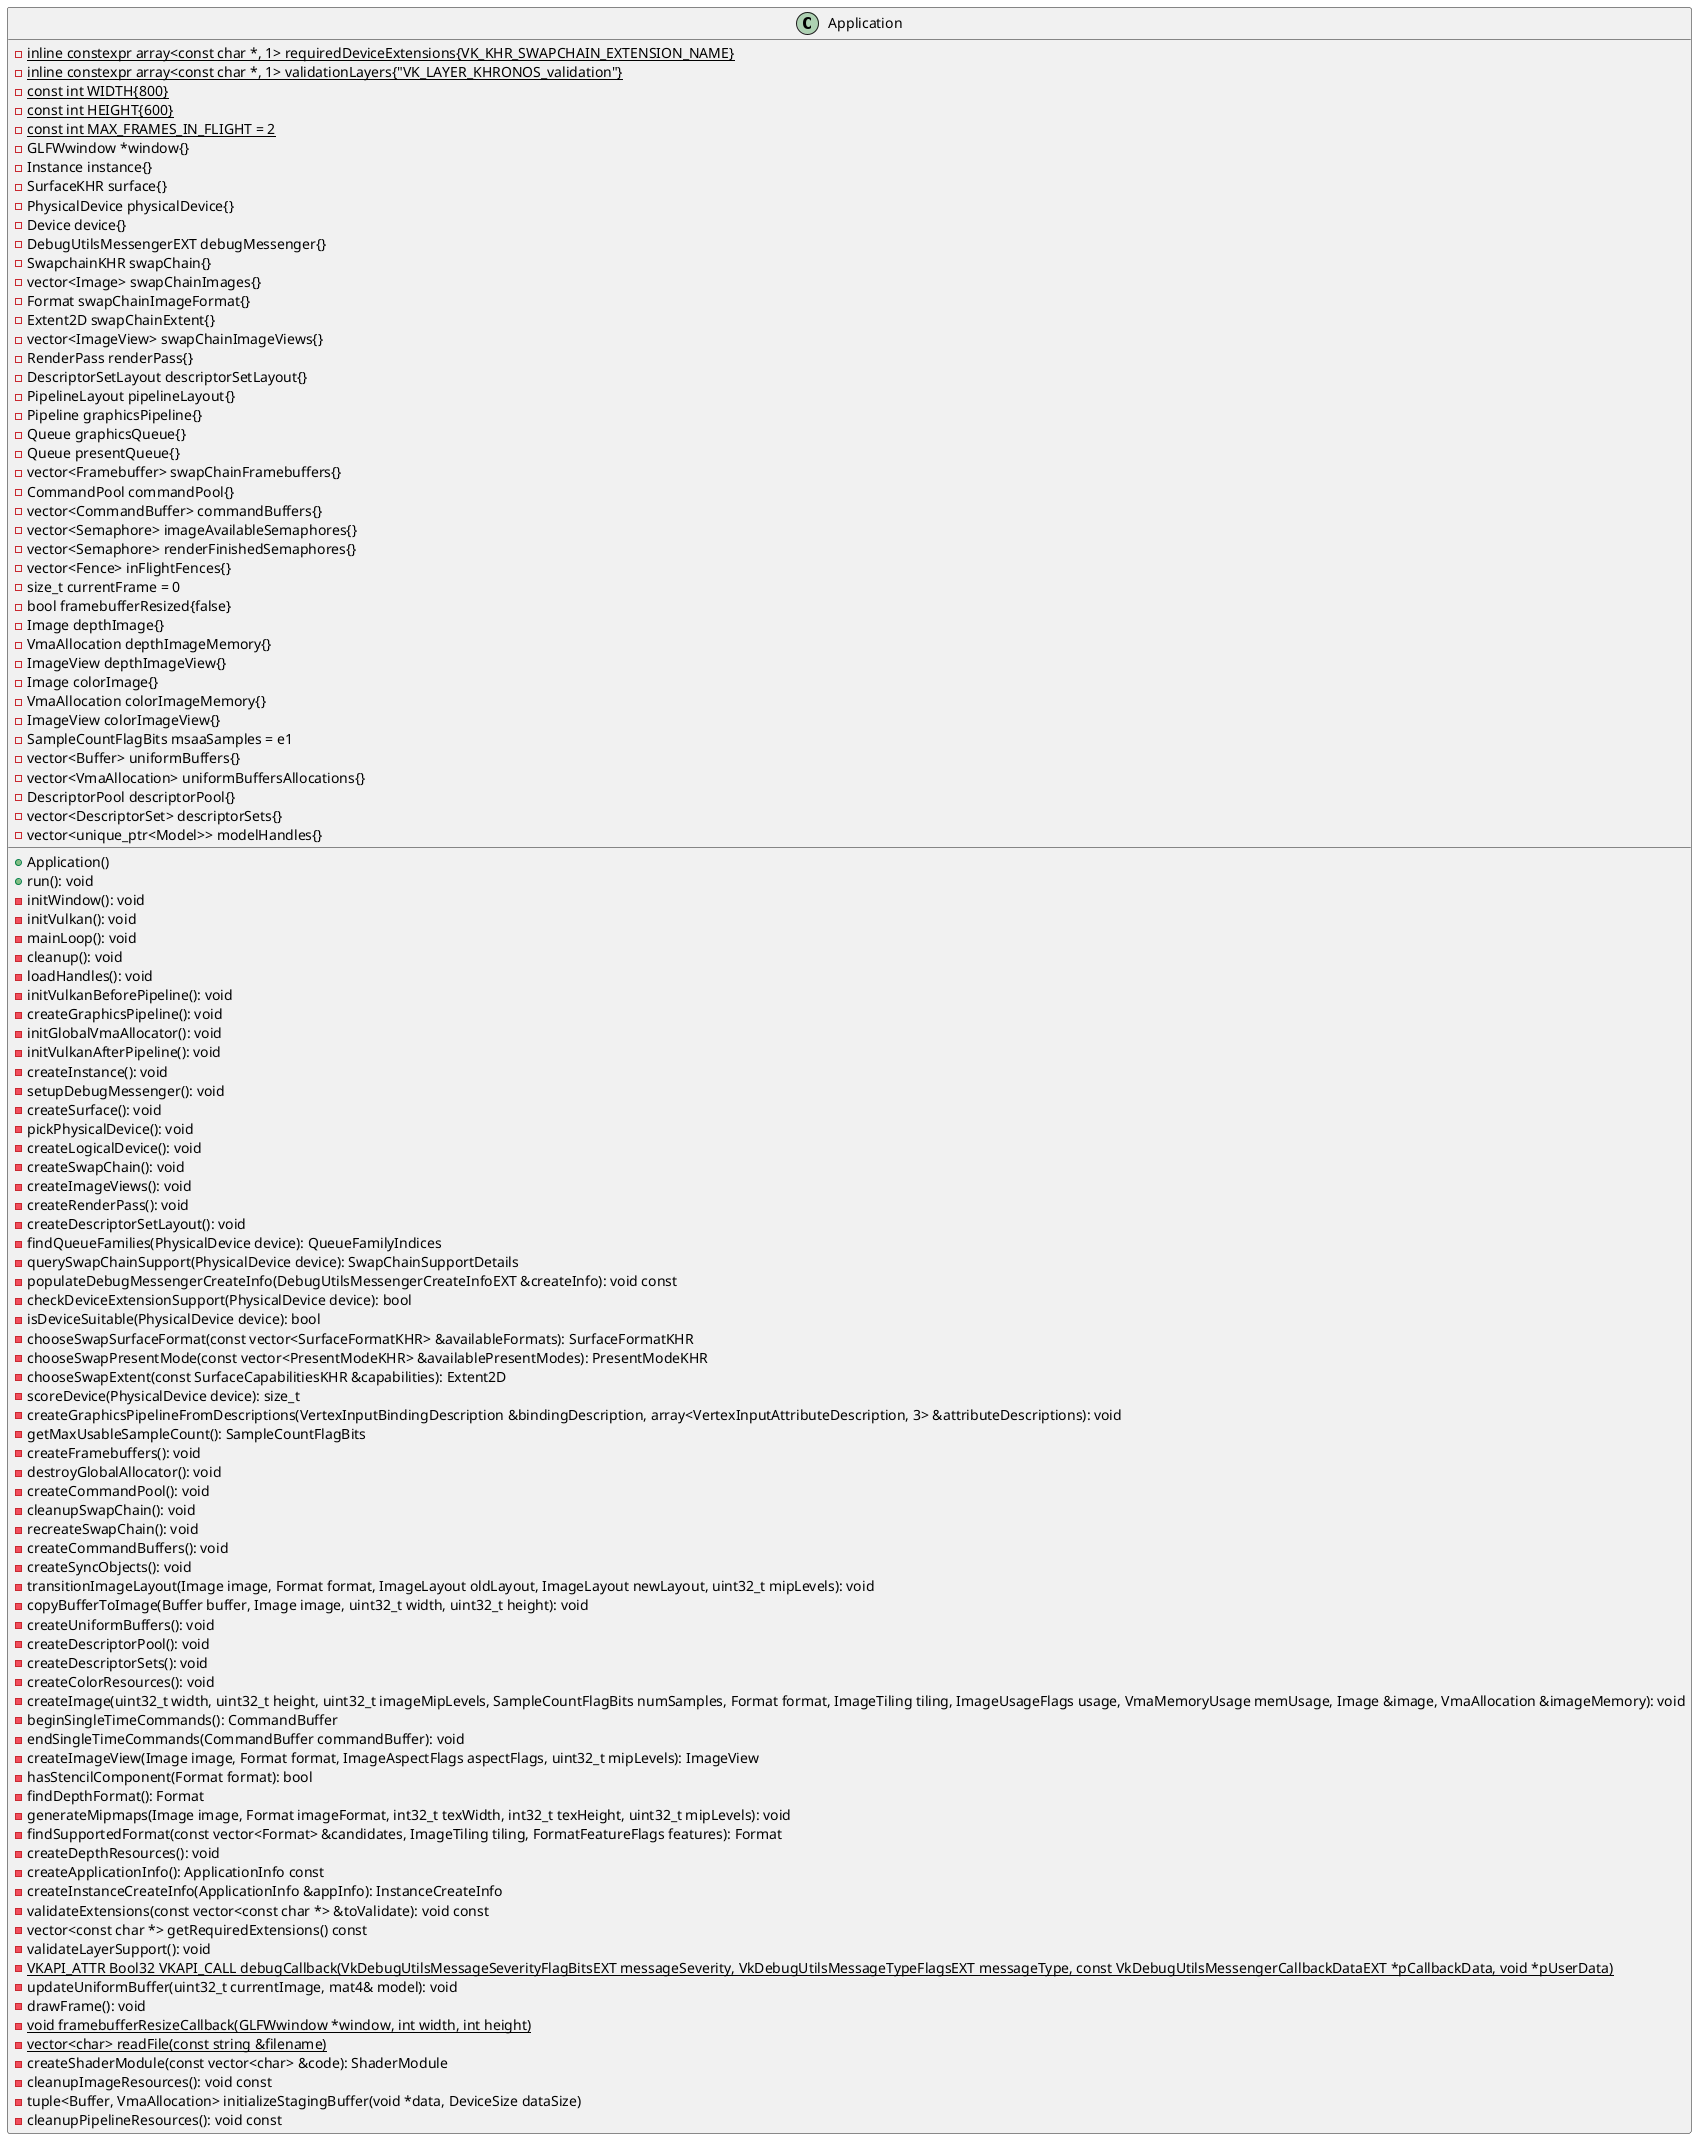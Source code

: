 @startuml Application
class Application {
	- {static} inline constexpr array<const char *, 1> requiredDeviceExtensions{VK_KHR_SWAPCHAIN_EXTENSION_NAME}
	- {static} inline constexpr array<const char *, 1> validationLayers{"VK_LAYER_KHRONOS_validation"}
	- {static} const int WIDTH{800}
	- {static} const int HEIGHT{600}
	- {static} const int MAX_FRAMES_IN_FLIGHT = 2
	- GLFWwindow *window{}
	- Instance instance{}
	- SurfaceKHR surface{}
	- PhysicalDevice physicalDevice{}
	- Device device{}
	- DebugUtilsMessengerEXT debugMessenger{}
	- SwapchainKHR swapChain{}
	- vector<Image> swapChainImages{}
	- Format swapChainImageFormat{}
	- Extent2D swapChainExtent{}
	- vector<ImageView> swapChainImageViews{}
	- RenderPass renderPass{}
	- DescriptorSetLayout descriptorSetLayout{}
	- PipelineLayout pipelineLayout{}
	- Pipeline graphicsPipeline{}
	- Queue graphicsQueue{}
	- Queue presentQueue{}
	- vector<Framebuffer> swapChainFramebuffers{}
	- CommandPool commandPool{}
	- vector<CommandBuffer> commandBuffers{}
	- vector<Semaphore> imageAvailableSemaphores{}
	- vector<Semaphore> renderFinishedSemaphores{}
	- vector<Fence> inFlightFences{}
	- size_t currentFrame = 0
	- bool framebufferResized{false}
	- Image depthImage{}
	- VmaAllocation depthImageMemory{}
	- ImageView depthImageView{}
	- Image colorImage{}
	- VmaAllocation colorImageMemory{}
	- ImageView colorImageView{}
	- SampleCountFlagBits msaaSamples = e1
	- vector<Buffer> uniformBuffers{}
	- vector<VmaAllocation> uniformBuffersAllocations{}
	- DescriptorPool descriptorPool{}
	- vector<DescriptorSet> descriptorSets{}
	- vector<unique_ptr<Model>> modelHandles{}
	+ Application()
	+ run(): void
	- initWindow(): void
	- initVulkan(): void
	- mainLoop(): void
	- cleanup(): void
	- loadHandles(): void
	- initVulkanBeforePipeline(): void
	- createGraphicsPipeline(): void
	- initGlobalVmaAllocator(): void
	- initVulkanAfterPipeline(): void
	- createInstance(): void
	- setupDebugMessenger(): void
	- createSurface(): void
	- pickPhysicalDevice(): void
	- createLogicalDevice(): void
	- createSwapChain(): void
	- createImageViews(): void
	- createRenderPass(): void
	- createDescriptorSetLayout(): void
	- findQueueFamilies(PhysicalDevice device): QueueFamilyIndices
	- querySwapChainSupport(PhysicalDevice device): SwapChainSupportDetails
	- populateDebugMessengerCreateInfo(DebugUtilsMessengerCreateInfoEXT &createInfo): void const
	- checkDeviceExtensionSupport(PhysicalDevice device): bool
	- isDeviceSuitable(PhysicalDevice device): bool
	- chooseSwapSurfaceFormat(const vector<SurfaceFormatKHR> &availableFormats): SurfaceFormatKHR
	- chooseSwapPresentMode(const vector<PresentModeKHR> &availablePresentModes): PresentModeKHR
	- chooseSwapExtent(const SurfaceCapabilitiesKHR &capabilities): Extent2D
	- scoreDevice(PhysicalDevice device): size_t
	- createGraphicsPipelineFromDescriptions(VertexInputBindingDescription &bindingDescription, array<VertexInputAttributeDescription, 3> &attributeDescriptions): void
	- getMaxUsableSampleCount(): SampleCountFlagBits
	- createFramebuffers(): void
	- destroyGlobalAllocator(): void
	- createCommandPool(): void
	- cleanupSwapChain(): void
	- recreateSwapChain(): void
	- createCommandBuffers(): void
	- createSyncObjects(): void
	- transitionImageLayout(Image image, Format format, ImageLayout oldLayout, ImageLayout newLayout, uint32_t mipLevels): void
	- copyBufferToImage(Buffer buffer, Image image, uint32_t width, uint32_t height): void
	- createUniformBuffers(): void
	- createDescriptorPool(): void
	- createDescriptorSets(): void
	- createColorResources(): void
	- createImage(uint32_t width, uint32_t height, uint32_t imageMipLevels, SampleCountFlagBits numSamples, Format format, ImageTiling tiling, ImageUsageFlags usage, VmaMemoryUsage memUsage, Image &image, VmaAllocation &imageMemory): void
	- beginSingleTimeCommands(): CommandBuffer
	- endSingleTimeCommands(CommandBuffer commandBuffer): void
	- createImageView(Image image, Format format, ImageAspectFlags aspectFlags, uint32_t mipLevels): ImageView
	- hasStencilComponent(Format format): bool
	- findDepthFormat(): Format
	- generateMipmaps(Image image, Format imageFormat, int32_t texWidth, int32_t texHeight, uint32_t mipLevels): void
	- findSupportedFormat(const vector<Format> &candidates, ImageTiling tiling, FormatFeatureFlags features): Format
	- createDepthResources(): void
	- createApplicationInfo(): ApplicationInfo const
	- createInstanceCreateInfo(ApplicationInfo &appInfo): InstanceCreateInfo
	- validateExtensions(const vector<const char *> &toValidate): void const
	- vector<const char *> getRequiredExtensions() const
	- validateLayerSupport(): void
	- {static} VKAPI_ATTR Bool32 VKAPI_CALL debugCallback(VkDebugUtilsMessageSeverityFlagBitsEXT messageSeverity, VkDebugUtilsMessageTypeFlagsEXT messageType, const VkDebugUtilsMessengerCallbackDataEXT *pCallbackData, void *pUserData)
	- updateUniformBuffer(uint32_t currentImage, mat4& model): void
	- drawFrame(): void
	- {static} void framebufferResizeCallback(GLFWwindow *window, int width, int height)
	- {static} vector<char> readFile(const string &filename)
	- createShaderModule(const vector<char> &code): ShaderModule
	- cleanupImageResources(): void const
	- tuple<Buffer, VmaAllocation> initializeStagingBuffer(void *data, DeviceSize dataSize)
	- cleanupPipelineResources(): void const
}
@enduml